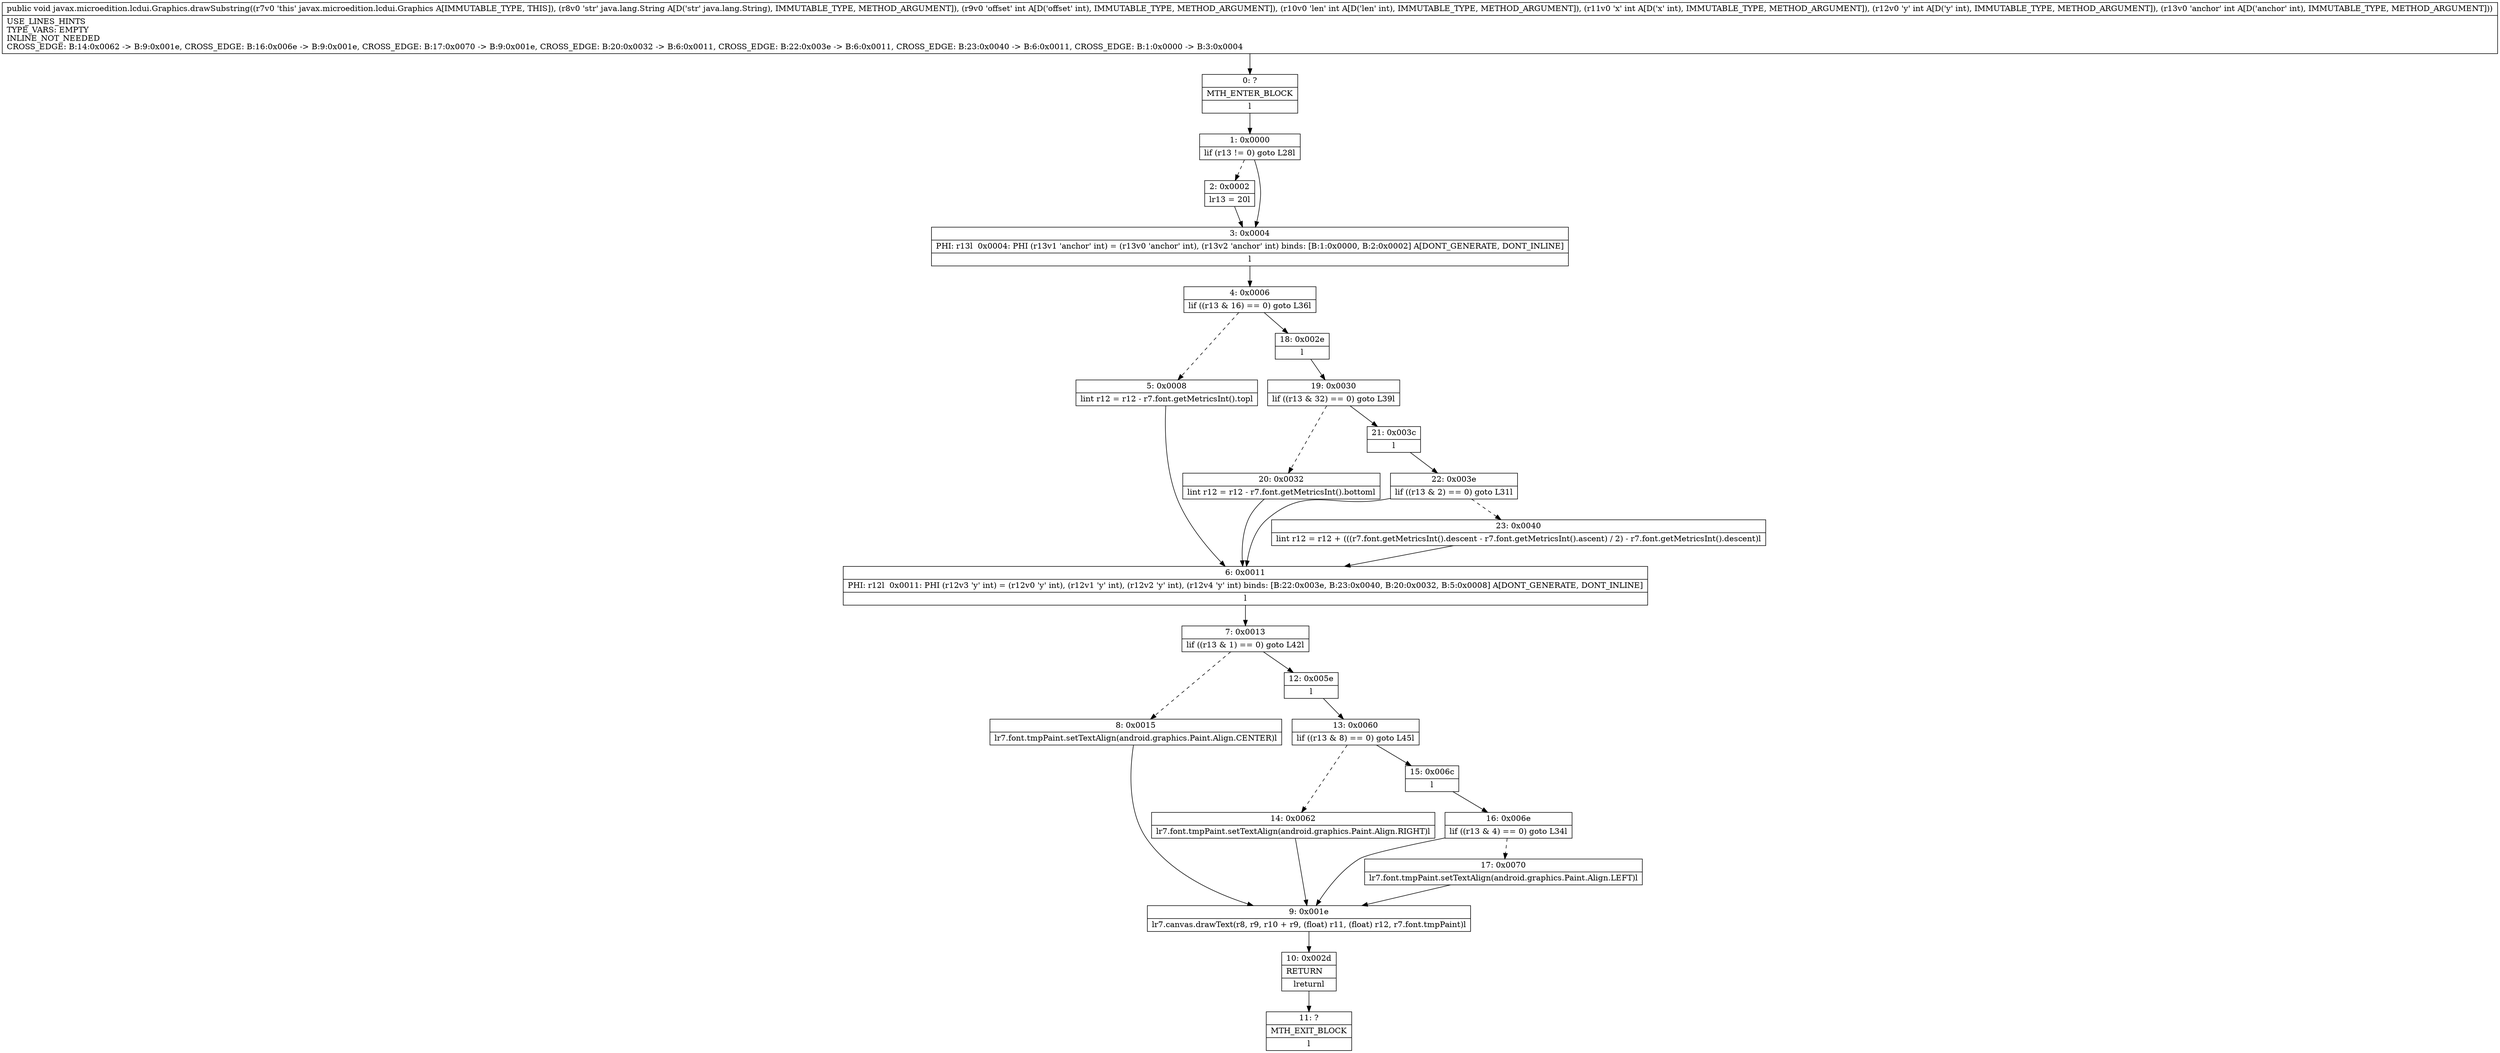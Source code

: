 digraph "CFG forjavax.microedition.lcdui.Graphics.drawSubstring(Ljava\/lang\/String;IIIII)V" {
Node_0 [shape=record,label="{0\:\ ?|MTH_ENTER_BLOCK\l|l}"];
Node_1 [shape=record,label="{1\:\ 0x0000|lif (r13 != 0) goto L28l}"];
Node_2 [shape=record,label="{2\:\ 0x0002|lr13 = 20l}"];
Node_3 [shape=record,label="{3\:\ 0x0004|PHI: r13l  0x0004: PHI (r13v1 'anchor' int) = (r13v0 'anchor' int), (r13v2 'anchor' int) binds: [B:1:0x0000, B:2:0x0002] A[DONT_GENERATE, DONT_INLINE]\l|l}"];
Node_4 [shape=record,label="{4\:\ 0x0006|lif ((r13 & 16) == 0) goto L36l}"];
Node_5 [shape=record,label="{5\:\ 0x0008|lint r12 = r12 \- r7.font.getMetricsInt().topl}"];
Node_6 [shape=record,label="{6\:\ 0x0011|PHI: r12l  0x0011: PHI (r12v3 'y' int) = (r12v0 'y' int), (r12v1 'y' int), (r12v2 'y' int), (r12v4 'y' int) binds: [B:22:0x003e, B:23:0x0040, B:20:0x0032, B:5:0x0008] A[DONT_GENERATE, DONT_INLINE]\l|l}"];
Node_7 [shape=record,label="{7\:\ 0x0013|lif ((r13 & 1) == 0) goto L42l}"];
Node_8 [shape=record,label="{8\:\ 0x0015|lr7.font.tmpPaint.setTextAlign(android.graphics.Paint.Align.CENTER)l}"];
Node_9 [shape=record,label="{9\:\ 0x001e|lr7.canvas.drawText(r8, r9, r10 + r9, (float) r11, (float) r12, r7.font.tmpPaint)l}"];
Node_10 [shape=record,label="{10\:\ 0x002d|RETURN\l|lreturnl}"];
Node_11 [shape=record,label="{11\:\ ?|MTH_EXIT_BLOCK\l|l}"];
Node_12 [shape=record,label="{12\:\ 0x005e|l}"];
Node_13 [shape=record,label="{13\:\ 0x0060|lif ((r13 & 8) == 0) goto L45l}"];
Node_14 [shape=record,label="{14\:\ 0x0062|lr7.font.tmpPaint.setTextAlign(android.graphics.Paint.Align.RIGHT)l}"];
Node_15 [shape=record,label="{15\:\ 0x006c|l}"];
Node_16 [shape=record,label="{16\:\ 0x006e|lif ((r13 & 4) == 0) goto L34l}"];
Node_17 [shape=record,label="{17\:\ 0x0070|lr7.font.tmpPaint.setTextAlign(android.graphics.Paint.Align.LEFT)l}"];
Node_18 [shape=record,label="{18\:\ 0x002e|l}"];
Node_19 [shape=record,label="{19\:\ 0x0030|lif ((r13 & 32) == 0) goto L39l}"];
Node_20 [shape=record,label="{20\:\ 0x0032|lint r12 = r12 \- r7.font.getMetricsInt().bottoml}"];
Node_21 [shape=record,label="{21\:\ 0x003c|l}"];
Node_22 [shape=record,label="{22\:\ 0x003e|lif ((r13 & 2) == 0) goto L31l}"];
Node_23 [shape=record,label="{23\:\ 0x0040|lint r12 = r12 + (((r7.font.getMetricsInt().descent \- r7.font.getMetricsInt().ascent) \/ 2) \- r7.font.getMetricsInt().descent)l}"];
MethodNode[shape=record,label="{public void javax.microedition.lcdui.Graphics.drawSubstring((r7v0 'this' javax.microedition.lcdui.Graphics A[IMMUTABLE_TYPE, THIS]), (r8v0 'str' java.lang.String A[D('str' java.lang.String), IMMUTABLE_TYPE, METHOD_ARGUMENT]), (r9v0 'offset' int A[D('offset' int), IMMUTABLE_TYPE, METHOD_ARGUMENT]), (r10v0 'len' int A[D('len' int), IMMUTABLE_TYPE, METHOD_ARGUMENT]), (r11v0 'x' int A[D('x' int), IMMUTABLE_TYPE, METHOD_ARGUMENT]), (r12v0 'y' int A[D('y' int), IMMUTABLE_TYPE, METHOD_ARGUMENT]), (r13v0 'anchor' int A[D('anchor' int), IMMUTABLE_TYPE, METHOD_ARGUMENT]))  | USE_LINES_HINTS\lTYPE_VARS: EMPTY\lINLINE_NOT_NEEDED\lCROSS_EDGE: B:14:0x0062 \-\> B:9:0x001e, CROSS_EDGE: B:16:0x006e \-\> B:9:0x001e, CROSS_EDGE: B:17:0x0070 \-\> B:9:0x001e, CROSS_EDGE: B:20:0x0032 \-\> B:6:0x0011, CROSS_EDGE: B:22:0x003e \-\> B:6:0x0011, CROSS_EDGE: B:23:0x0040 \-\> B:6:0x0011, CROSS_EDGE: B:1:0x0000 \-\> B:3:0x0004\l}"];
MethodNode -> Node_0;
Node_0 -> Node_1;
Node_1 -> Node_2[style=dashed];
Node_1 -> Node_3;
Node_2 -> Node_3;
Node_3 -> Node_4;
Node_4 -> Node_5[style=dashed];
Node_4 -> Node_18;
Node_5 -> Node_6;
Node_6 -> Node_7;
Node_7 -> Node_8[style=dashed];
Node_7 -> Node_12;
Node_8 -> Node_9;
Node_9 -> Node_10;
Node_10 -> Node_11;
Node_12 -> Node_13;
Node_13 -> Node_14[style=dashed];
Node_13 -> Node_15;
Node_14 -> Node_9;
Node_15 -> Node_16;
Node_16 -> Node_9;
Node_16 -> Node_17[style=dashed];
Node_17 -> Node_9;
Node_18 -> Node_19;
Node_19 -> Node_20[style=dashed];
Node_19 -> Node_21;
Node_20 -> Node_6;
Node_21 -> Node_22;
Node_22 -> Node_6;
Node_22 -> Node_23[style=dashed];
Node_23 -> Node_6;
}

